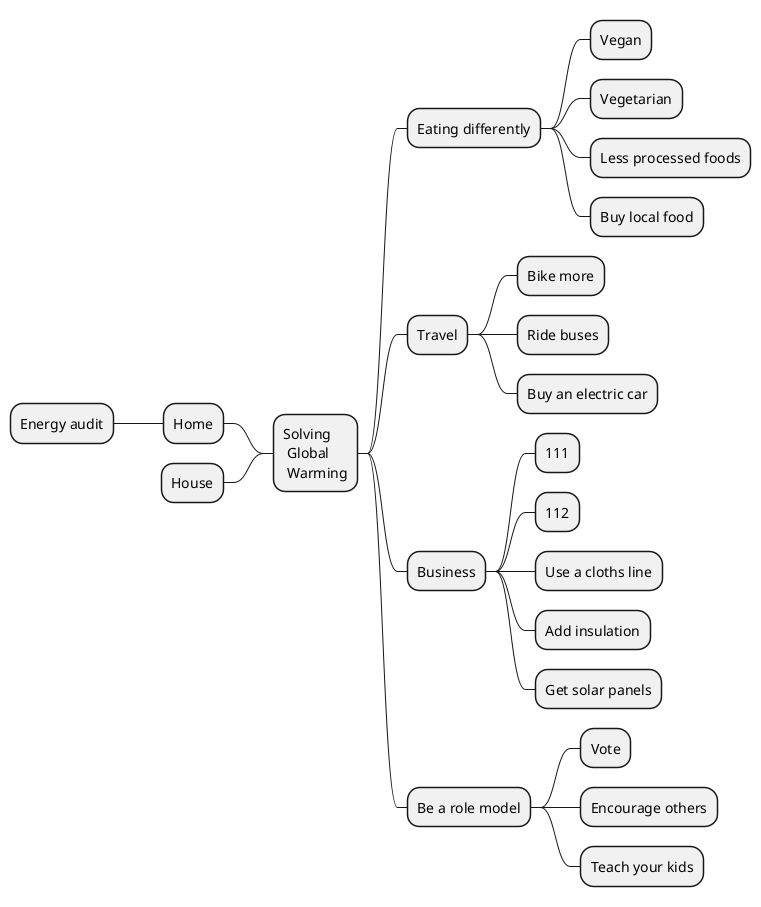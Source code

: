 @startmindmap

'Compatible with OrgMode 

* Solving \n Global \n Warming

** Eating differently
*** Vegan
*** Vegetarian
*** Less processed foods
*** Buy local food

** Travel
*** Bike more
*** Ride buses
*** Buy an electric car

** Business
*** 111
*** 112



-- Home
--- Energy audit
*** Use a cloths line
*** Add insulation
*** Get solar panels
** Be a role model
*** Vote
*** Encourage others
*** Teach your kids
-- House

@endmindmap